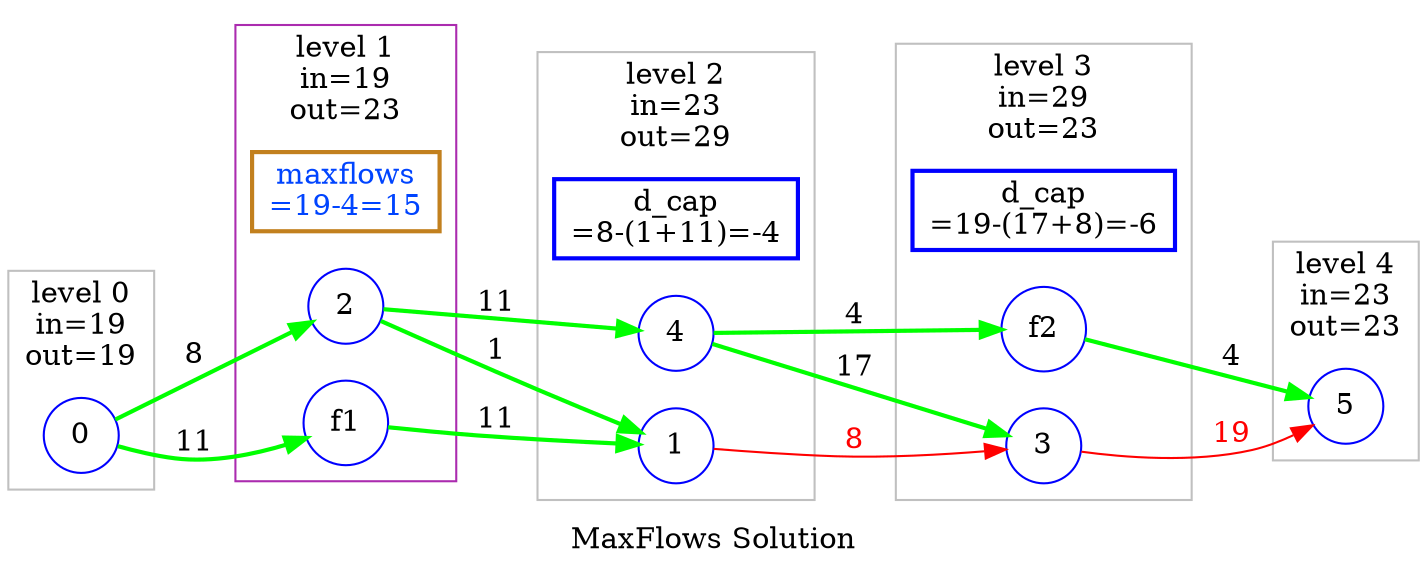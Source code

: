 digraph MaxFlowsSolution{
    label="MaxFlows Solution"
    node[shape="circle",color=blue];
    edge[weight=0,penwidth=2,color="green"]
    rankdir="LR";    
    subgraph "cluster_g0" {
        label="level 0\nin=19\nout=19"
        color="gray"
        {rank = same;0};
    }

    subgraph "cluster_g1" {
        label="level 1\nin=19\nout=23"
        T1[label="maxflows\n=19-4=15",shape="box" style="bold" color="#c2801e" fontcolor="#0044ff"];
        
        color="#ab2baf"
        {rank = same;2;f1};
    }
    
    subgraph "cluster_g2" {
        T2[label="d_cap\n=8-(1+11)=-4",shape="box" style="bold"];
        label="level 2\nin=23\nout=29"
        color="gray"
        {rank = same;4;1};
    }

    subgraph "cluster_g3" {
        T3[label="d_cap\n=19-(17+8)=-6",shape="box" style="bold"];
        label="level 3\nin=29\nout=23"
        color="gray"
        {rank = same;f2;3};
    }

    subgraph "cluster_g4" {
        label="level 4\nin=23\nout=23"
        color="gray"
        {rank = same;5};
    }
    0->2[label="8"];
    0->f1[label="11"];
    1->3[label="8",color="red",penwidth="1",fontcolor="red"];
    2->1[label="1"];
    f1->1[label="11"]
    2->4[label="11"];
    4->3[label="17"];
    4->f2[label="4"];
    f2->5[label="4"];
    3->5[label="19",color="red",penwidth="1",fontcolor="red"];

}

